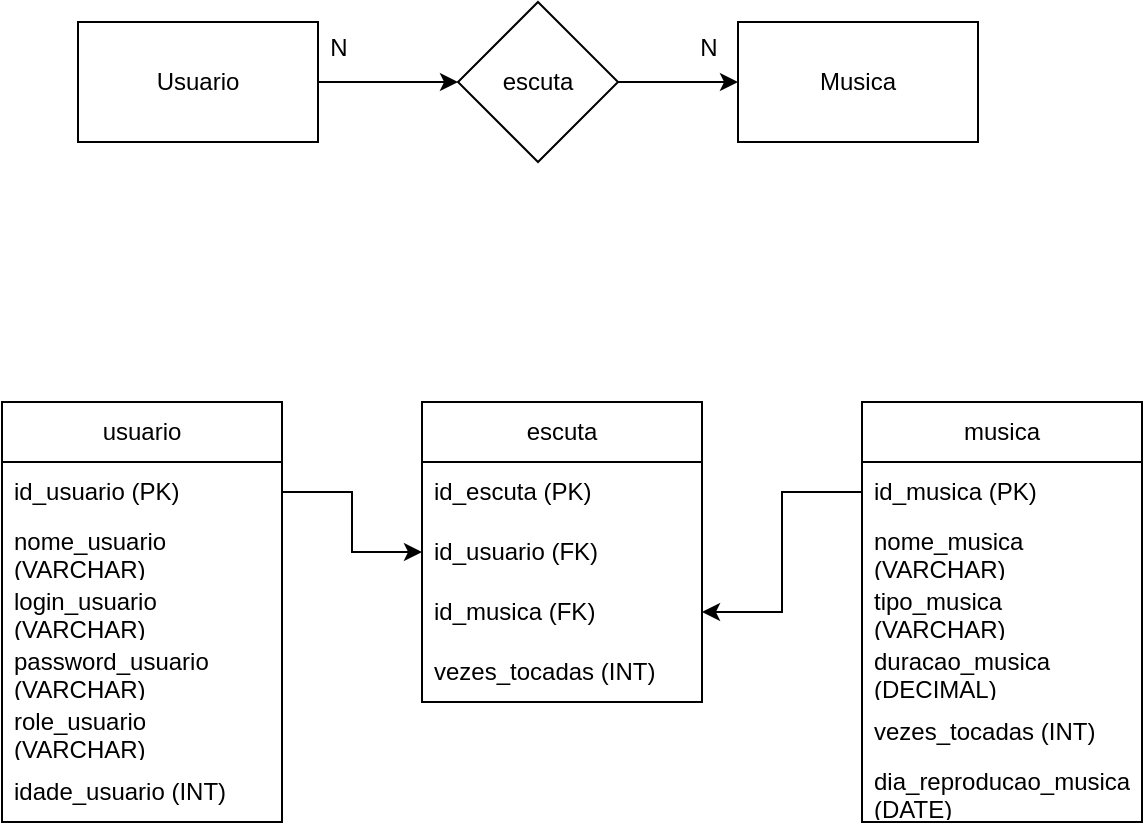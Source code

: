 <mxfile version="24.6.4" type="device">
  <diagram name="Página-1" id="hyl6qZ4MI7UVDz7Atn-c">
    <mxGraphModel dx="1386" dy="762" grid="1" gridSize="10" guides="1" tooltips="1" connect="1" arrows="1" fold="1" page="1" pageScale="1" pageWidth="827" pageHeight="1169" math="0" shadow="0">
      <root>
        <mxCell id="0" />
        <mxCell id="1" parent="0" />
        <mxCell id="gMAlBLUzoRrKR06Mws2c-4" style="edgeStyle=orthogonalEdgeStyle;rounded=0;orthogonalLoop=1;jettySize=auto;html=1;exitX=1;exitY=0.5;exitDx=0;exitDy=0;entryX=0;entryY=0.5;entryDx=0;entryDy=0;" parent="1" source="gMAlBLUzoRrKR06Mws2c-1" target="gMAlBLUzoRrKR06Mws2c-3" edge="1">
          <mxGeometry relative="1" as="geometry" />
        </mxCell>
        <mxCell id="gMAlBLUzoRrKR06Mws2c-1" value="Usuario" style="rounded=0;whiteSpace=wrap;html=1;" parent="1" vertex="1">
          <mxGeometry x="168" y="190" width="120" height="60" as="geometry" />
        </mxCell>
        <mxCell id="gMAlBLUzoRrKR06Mws2c-2" value="Musica" style="rounded=0;whiteSpace=wrap;html=1;" parent="1" vertex="1">
          <mxGeometry x="498" y="190" width="120" height="60" as="geometry" />
        </mxCell>
        <mxCell id="gMAlBLUzoRrKR06Mws2c-5" style="edgeStyle=orthogonalEdgeStyle;rounded=0;orthogonalLoop=1;jettySize=auto;html=1;exitX=1;exitY=0.5;exitDx=0;exitDy=0;entryX=0;entryY=0.5;entryDx=0;entryDy=0;" parent="1" source="gMAlBLUzoRrKR06Mws2c-3" target="gMAlBLUzoRrKR06Mws2c-2" edge="1">
          <mxGeometry relative="1" as="geometry" />
        </mxCell>
        <mxCell id="gMAlBLUzoRrKR06Mws2c-3" value="escuta" style="rhombus;whiteSpace=wrap;html=1;" parent="1" vertex="1">
          <mxGeometry x="358" y="180" width="80" height="80" as="geometry" />
        </mxCell>
        <mxCell id="gMAlBLUzoRrKR06Mws2c-6" value="N" style="text;html=1;align=center;verticalAlign=middle;resizable=0;points=[];autosize=1;strokeColor=none;fillColor=none;" parent="1" vertex="1">
          <mxGeometry x="283" y="188" width="30" height="30" as="geometry" />
        </mxCell>
        <mxCell id="gMAlBLUzoRrKR06Mws2c-7" value="N" style="text;html=1;align=center;verticalAlign=middle;resizable=0;points=[];autosize=1;strokeColor=none;fillColor=none;" parent="1" vertex="1">
          <mxGeometry x="468" y="188" width="30" height="30" as="geometry" />
        </mxCell>
        <mxCell id="gMAlBLUzoRrKR06Mws2c-8" value="usuario" style="swimlane;fontStyle=0;childLayout=stackLayout;horizontal=1;startSize=30;horizontalStack=0;resizeParent=1;resizeParentMax=0;resizeLast=0;collapsible=1;marginBottom=0;whiteSpace=wrap;html=1;" parent="1" vertex="1">
          <mxGeometry x="130" y="380" width="140" height="210" as="geometry" />
        </mxCell>
        <mxCell id="gMAlBLUzoRrKR06Mws2c-9" value="id_usuario (PK)" style="text;strokeColor=none;fillColor=none;align=left;verticalAlign=middle;spacingLeft=4;spacingRight=4;overflow=hidden;points=[[0,0.5],[1,0.5]];portConstraint=eastwest;rotatable=0;whiteSpace=wrap;html=1;" parent="gMAlBLUzoRrKR06Mws2c-8" vertex="1">
          <mxGeometry y="30" width="140" height="30" as="geometry" />
        </mxCell>
        <mxCell id="gMAlBLUzoRrKR06Mws2c-10" value="nome_usuario (VARCHAR)" style="text;strokeColor=none;fillColor=none;align=left;verticalAlign=middle;spacingLeft=4;spacingRight=4;overflow=hidden;points=[[0,0.5],[1,0.5]];portConstraint=eastwest;rotatable=0;whiteSpace=wrap;html=1;" parent="gMAlBLUzoRrKR06Mws2c-8" vertex="1">
          <mxGeometry y="60" width="140" height="30" as="geometry" />
        </mxCell>
        <mxCell id="-tqHluLftpc9h5mg4sBL-4" value="login_usuario (VARCHAR)" style="text;strokeColor=none;fillColor=none;align=left;verticalAlign=middle;spacingLeft=4;spacingRight=4;overflow=hidden;points=[[0,0.5],[1,0.5]];portConstraint=eastwest;rotatable=0;whiteSpace=wrap;html=1;" parent="gMAlBLUzoRrKR06Mws2c-8" vertex="1">
          <mxGeometry y="90" width="140" height="30" as="geometry" />
        </mxCell>
        <mxCell id="-tqHluLftpc9h5mg4sBL-3" value="password_usuario (VARCHAR)" style="text;strokeColor=none;fillColor=none;align=left;verticalAlign=middle;spacingLeft=4;spacingRight=4;overflow=hidden;points=[[0,0.5],[1,0.5]];portConstraint=eastwest;rotatable=0;whiteSpace=wrap;html=1;" parent="gMAlBLUzoRrKR06Mws2c-8" vertex="1">
          <mxGeometry y="120" width="140" height="30" as="geometry" />
        </mxCell>
        <mxCell id="-tqHluLftpc9h5mg4sBL-5" value="role_usuario (VARCHAR)" style="text;strokeColor=none;fillColor=none;align=left;verticalAlign=middle;spacingLeft=4;spacingRight=4;overflow=hidden;points=[[0,0.5],[1,0.5]];portConstraint=eastwest;rotatable=0;whiteSpace=wrap;html=1;" parent="gMAlBLUzoRrKR06Mws2c-8" vertex="1">
          <mxGeometry y="150" width="140" height="30" as="geometry" />
        </mxCell>
        <mxCell id="gMAlBLUzoRrKR06Mws2c-11" value="idade_usuario (INT)" style="text;strokeColor=none;fillColor=none;align=left;verticalAlign=middle;spacingLeft=4;spacingRight=4;overflow=hidden;points=[[0,0.5],[1,0.5]];portConstraint=eastwest;rotatable=0;whiteSpace=wrap;html=1;" parent="gMAlBLUzoRrKR06Mws2c-8" vertex="1">
          <mxGeometry y="180" width="140" height="30" as="geometry" />
        </mxCell>
        <mxCell id="gMAlBLUzoRrKR06Mws2c-12" value="musica" style="swimlane;fontStyle=0;childLayout=stackLayout;horizontal=1;startSize=30;horizontalStack=0;resizeParent=1;resizeParentMax=0;resizeLast=0;collapsible=1;marginBottom=0;whiteSpace=wrap;html=1;" parent="1" vertex="1">
          <mxGeometry x="560" y="380" width="140" height="210" as="geometry" />
        </mxCell>
        <mxCell id="gMAlBLUzoRrKR06Mws2c-13" value="id_musica (PK)" style="text;strokeColor=none;fillColor=none;align=left;verticalAlign=middle;spacingLeft=4;spacingRight=4;overflow=hidden;points=[[0,0.5],[1,0.5]];portConstraint=eastwest;rotatable=0;whiteSpace=wrap;html=1;" parent="gMAlBLUzoRrKR06Mws2c-12" vertex="1">
          <mxGeometry y="30" width="140" height="30" as="geometry" />
        </mxCell>
        <mxCell id="gMAlBLUzoRrKR06Mws2c-14" value="nome_musica (VARCHAR)" style="text;strokeColor=none;fillColor=none;align=left;verticalAlign=middle;spacingLeft=4;spacingRight=4;overflow=hidden;points=[[0,0.5],[1,0.5]];portConstraint=eastwest;rotatable=0;whiteSpace=wrap;html=1;" parent="gMAlBLUzoRrKR06Mws2c-12" vertex="1">
          <mxGeometry y="60" width="140" height="30" as="geometry" />
        </mxCell>
        <mxCell id="gMAlBLUzoRrKR06Mws2c-15" value="tipo_musica (VARCHAR)" style="text;strokeColor=none;fillColor=none;align=left;verticalAlign=middle;spacingLeft=4;spacingRight=4;overflow=hidden;points=[[0,0.5],[1,0.5]];portConstraint=eastwest;rotatable=0;whiteSpace=wrap;html=1;" parent="gMAlBLUzoRrKR06Mws2c-12" vertex="1">
          <mxGeometry y="90" width="140" height="30" as="geometry" />
        </mxCell>
        <mxCell id="gMAlBLUzoRrKR06Mws2c-20" value="duracao_musica (DECIMAL)" style="text;strokeColor=none;fillColor=none;align=left;verticalAlign=middle;spacingLeft=4;spacingRight=4;overflow=hidden;points=[[0,0.5],[1,0.5]];portConstraint=eastwest;rotatable=0;whiteSpace=wrap;html=1;" parent="gMAlBLUzoRrKR06Mws2c-12" vertex="1">
          <mxGeometry y="120" width="140" height="30" as="geometry" />
        </mxCell>
        <mxCell id="vcnH_7nS7riae9a-mgSt-1" value="vezes_tocadas (INT)" style="text;strokeColor=none;fillColor=none;align=left;verticalAlign=middle;spacingLeft=4;spacingRight=4;overflow=hidden;points=[[0,0.5],[1,0.5]];portConstraint=eastwest;rotatable=0;whiteSpace=wrap;html=1;" vertex="1" parent="gMAlBLUzoRrKR06Mws2c-12">
          <mxGeometry y="150" width="140" height="30" as="geometry" />
        </mxCell>
        <mxCell id="vcnH_7nS7riae9a-mgSt-2" value="dia_reproducao_musica&lt;div&gt;(DATE)&lt;/div&gt;" style="text;strokeColor=none;fillColor=none;align=left;verticalAlign=middle;spacingLeft=4;spacingRight=4;overflow=hidden;points=[[0,0.5],[1,0.5]];portConstraint=eastwest;rotatable=0;whiteSpace=wrap;html=1;" vertex="1" parent="gMAlBLUzoRrKR06Mws2c-12">
          <mxGeometry y="180" width="140" height="30" as="geometry" />
        </mxCell>
        <mxCell id="gMAlBLUzoRrKR06Mws2c-16" value="escuta" style="swimlane;fontStyle=0;childLayout=stackLayout;horizontal=1;startSize=30;horizontalStack=0;resizeParent=1;resizeParentMax=0;resizeLast=0;collapsible=1;marginBottom=0;whiteSpace=wrap;html=1;" parent="1" vertex="1">
          <mxGeometry x="340" y="380" width="140" height="150" as="geometry" />
        </mxCell>
        <mxCell id="gMAlBLUzoRrKR06Mws2c-17" value="id_escuta (PK)" style="text;strokeColor=none;fillColor=none;align=left;verticalAlign=middle;spacingLeft=4;spacingRight=4;overflow=hidden;points=[[0,0.5],[1,0.5]];portConstraint=eastwest;rotatable=0;whiteSpace=wrap;html=1;" parent="gMAlBLUzoRrKR06Mws2c-16" vertex="1">
          <mxGeometry y="30" width="140" height="30" as="geometry" />
        </mxCell>
        <mxCell id="gMAlBLUzoRrKR06Mws2c-18" value="id_usuario (FK)" style="text;strokeColor=none;fillColor=none;align=left;verticalAlign=middle;spacingLeft=4;spacingRight=4;overflow=hidden;points=[[0,0.5],[1,0.5]];portConstraint=eastwest;rotatable=0;whiteSpace=wrap;html=1;" parent="gMAlBLUzoRrKR06Mws2c-16" vertex="1">
          <mxGeometry y="60" width="140" height="30" as="geometry" />
        </mxCell>
        <mxCell id="gMAlBLUzoRrKR06Mws2c-19" value="id_musica (FK)" style="text;strokeColor=none;fillColor=none;align=left;verticalAlign=middle;spacingLeft=4;spacingRight=4;overflow=hidden;points=[[0,0.5],[1,0.5]];portConstraint=eastwest;rotatable=0;whiteSpace=wrap;html=1;" parent="gMAlBLUzoRrKR06Mws2c-16" vertex="1">
          <mxGeometry y="90" width="140" height="30" as="geometry" />
        </mxCell>
        <mxCell id="-tqHluLftpc9h5mg4sBL-1" value="vezes_tocadas (INT)" style="text;strokeColor=none;fillColor=none;align=left;verticalAlign=middle;spacingLeft=4;spacingRight=4;overflow=hidden;points=[[0,0.5],[1,0.5]];portConstraint=eastwest;rotatable=0;whiteSpace=wrap;html=1;" parent="gMAlBLUzoRrKR06Mws2c-16" vertex="1">
          <mxGeometry y="120" width="140" height="30" as="geometry" />
        </mxCell>
        <mxCell id="gMAlBLUzoRrKR06Mws2c-21" style="edgeStyle=orthogonalEdgeStyle;rounded=0;orthogonalLoop=1;jettySize=auto;html=1;exitX=1;exitY=0.5;exitDx=0;exitDy=0;entryX=0;entryY=0.5;entryDx=0;entryDy=0;" parent="1" source="gMAlBLUzoRrKR06Mws2c-9" target="gMAlBLUzoRrKR06Mws2c-18" edge="1">
          <mxGeometry relative="1" as="geometry" />
        </mxCell>
        <mxCell id="gMAlBLUzoRrKR06Mws2c-22" style="edgeStyle=orthogonalEdgeStyle;rounded=0;orthogonalLoop=1;jettySize=auto;html=1;exitX=0;exitY=0.5;exitDx=0;exitDy=0;entryX=1;entryY=0.5;entryDx=0;entryDy=0;" parent="1" source="gMAlBLUzoRrKR06Mws2c-13" target="gMAlBLUzoRrKR06Mws2c-19" edge="1">
          <mxGeometry relative="1" as="geometry" />
        </mxCell>
      </root>
    </mxGraphModel>
  </diagram>
</mxfile>
